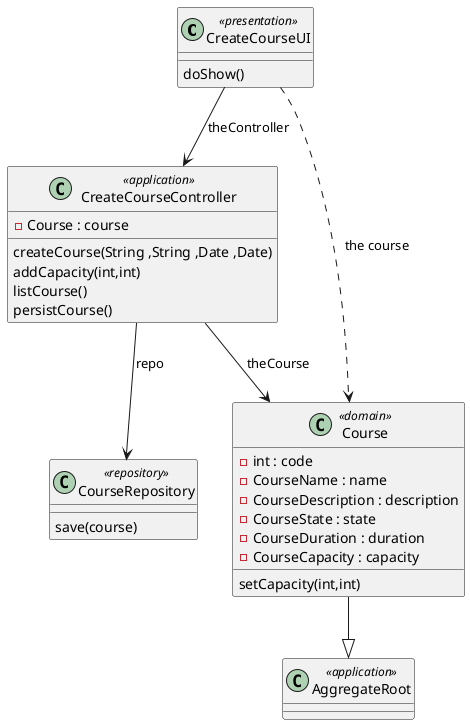 @startuml
class CreateCourseUI <<presentation>>
class CreateCourseController <<application>>{
    - Course : course

}
class Course <<domain>>{
    - int : code
    - CourseName : name
    - CourseDescription : description
    - CourseState : state
    - CourseDuration : duration
    - CourseCapacity : capacity
}
class CourseRepository <<repository>>
class AggregateRoot<<application>>

Course --|> AggregateRoot
CreateCourseUI --> CreateCourseController : theController
CreateCourseUI ..> Course : the course
CreateCourseUI : doShow()
CreateCourseController --> CourseRepository : repo
CreateCourseController --> Course : theCourse
CreateCourseController : createCourse(String ,String ,Date ,Date)
CreateCourseController : addCapacity(int,int)
CreateCourseController : listCourse()
CreateCourseController : persistCourse()
Course : setCapacity(int,int)
CourseRepository : save(course)
@enduml
